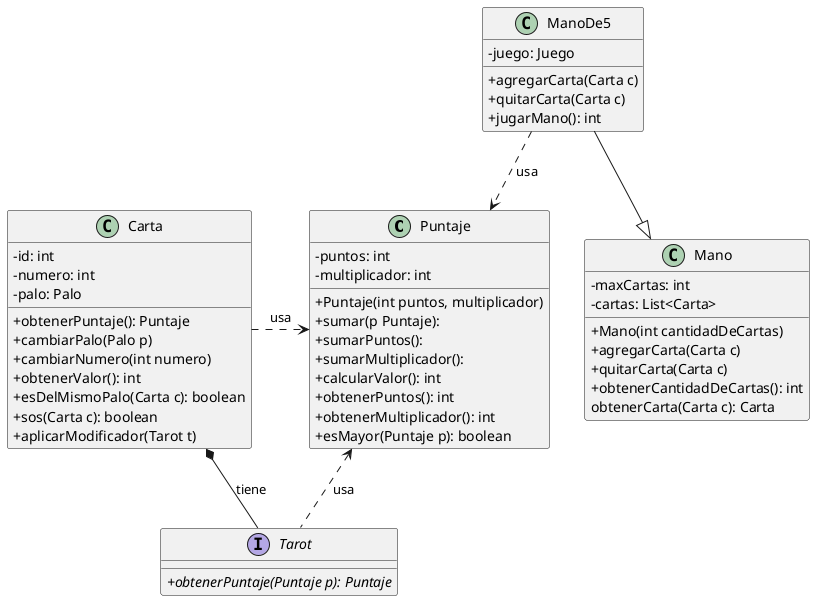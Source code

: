 @startuml Puntaje
skinparam classAttributeIconSize 0
class Puntaje {
-puntos: int
-multiplicador: int
+Puntaje(int puntos, multiplicador)
+sumar(p Puntaje):
+sumarPuntos():
+sumarMultiplicador():
+calcularValor(): int
+obtenerPuntos(): int
+obtenerMultiplicador(): int
+esMayor(Puntaje p): boolean
}

class Carta {
-id: int
-numero: int
-palo: Palo
+obtenerPuntaje(): Puntaje
+cambiarPalo(Palo p)
+cambiarNumero(int numero)
+obtenerValor(): int
+esDelMismoPalo(Carta c): boolean
+sos(Carta c): boolean
+aplicarModificador(Tarot t)
}

interface Tarot {
+{abstract}obtenerPuntaje(Puntaje p): Puntaje
}

Carta *-- Tarot :tiene

class Mano {
-maxCartas: int
-cartas: List<Carta>
+Mano(int cantidadDeCartas)
+agregarCarta(Carta c)
+quitarCarta(Carta c)
+obtenerCantidadDeCartas(): int
obtenerCarta(Carta c): Carta
}

class ManoDe5 {
-juego: Juego
+agregarCarta(Carta c)
+quitarCarta(Carta c)
+jugarMano(): int
}

ManoDe5--|> Mano

ManoDe5..> Puntaje: " usa"
Tarot .up.> Puntaje: "usa"
Puntaje <.left. Carta: "usa"

@enduml